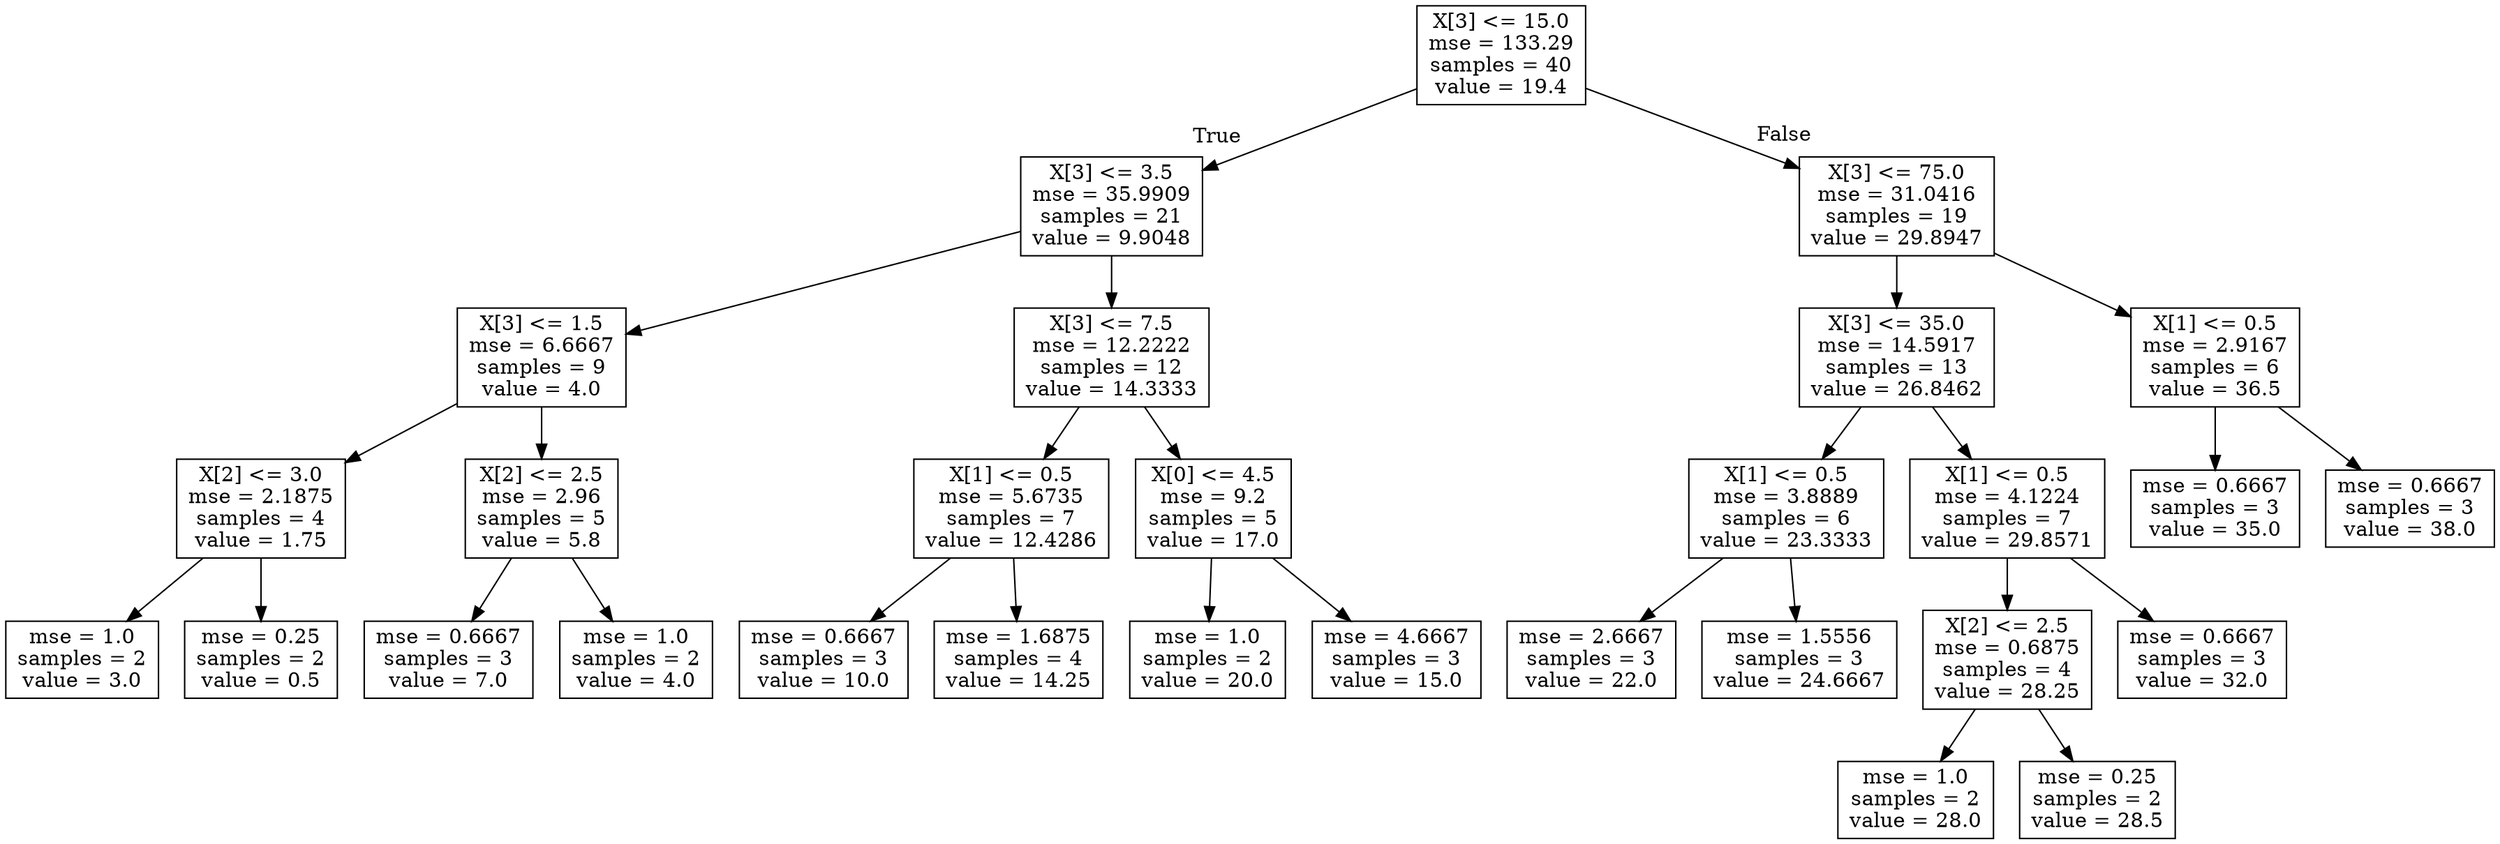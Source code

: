 digraph Tree {
node [shape=box] ;
0 [label="X[3] <= 15.0\nmse = 133.29\nsamples = 40\nvalue = 19.4"] ;
1 [label="X[3] <= 3.5\nmse = 35.9909\nsamples = 21\nvalue = 9.9048"] ;
0 -> 1 [labeldistance=2.5, labelangle=45, headlabel="True"] ;
2 [label="X[3] <= 1.5\nmse = 6.6667\nsamples = 9\nvalue = 4.0"] ;
1 -> 2 ;
3 [label="X[2] <= 3.0\nmse = 2.1875\nsamples = 4\nvalue = 1.75"] ;
2 -> 3 ;
4 [label="mse = 1.0\nsamples = 2\nvalue = 3.0"] ;
3 -> 4 ;
5 [label="mse = 0.25\nsamples = 2\nvalue = 0.5"] ;
3 -> 5 ;
6 [label="X[2] <= 2.5\nmse = 2.96\nsamples = 5\nvalue = 5.8"] ;
2 -> 6 ;
7 [label="mse = 0.6667\nsamples = 3\nvalue = 7.0"] ;
6 -> 7 ;
8 [label="mse = 1.0\nsamples = 2\nvalue = 4.0"] ;
6 -> 8 ;
9 [label="X[3] <= 7.5\nmse = 12.2222\nsamples = 12\nvalue = 14.3333"] ;
1 -> 9 ;
10 [label="X[1] <= 0.5\nmse = 5.6735\nsamples = 7\nvalue = 12.4286"] ;
9 -> 10 ;
11 [label="mse = 0.6667\nsamples = 3\nvalue = 10.0"] ;
10 -> 11 ;
12 [label="mse = 1.6875\nsamples = 4\nvalue = 14.25"] ;
10 -> 12 ;
13 [label="X[0] <= 4.5\nmse = 9.2\nsamples = 5\nvalue = 17.0"] ;
9 -> 13 ;
14 [label="mse = 1.0\nsamples = 2\nvalue = 20.0"] ;
13 -> 14 ;
15 [label="mse = 4.6667\nsamples = 3\nvalue = 15.0"] ;
13 -> 15 ;
16 [label="X[3] <= 75.0\nmse = 31.0416\nsamples = 19\nvalue = 29.8947"] ;
0 -> 16 [labeldistance=2.5, labelangle=-45, headlabel="False"] ;
17 [label="X[3] <= 35.0\nmse = 14.5917\nsamples = 13\nvalue = 26.8462"] ;
16 -> 17 ;
18 [label="X[1] <= 0.5\nmse = 3.8889\nsamples = 6\nvalue = 23.3333"] ;
17 -> 18 ;
19 [label="mse = 2.6667\nsamples = 3\nvalue = 22.0"] ;
18 -> 19 ;
20 [label="mse = 1.5556\nsamples = 3\nvalue = 24.6667"] ;
18 -> 20 ;
21 [label="X[1] <= 0.5\nmse = 4.1224\nsamples = 7\nvalue = 29.8571"] ;
17 -> 21 ;
22 [label="X[2] <= 2.5\nmse = 0.6875\nsamples = 4\nvalue = 28.25"] ;
21 -> 22 ;
23 [label="mse = 1.0\nsamples = 2\nvalue = 28.0"] ;
22 -> 23 ;
24 [label="mse = 0.25\nsamples = 2\nvalue = 28.5"] ;
22 -> 24 ;
25 [label="mse = 0.6667\nsamples = 3\nvalue = 32.0"] ;
21 -> 25 ;
26 [label="X[1] <= 0.5\nmse = 2.9167\nsamples = 6\nvalue = 36.5"] ;
16 -> 26 ;
27 [label="mse = 0.6667\nsamples = 3\nvalue = 35.0"] ;
26 -> 27 ;
28 [label="mse = 0.6667\nsamples = 3\nvalue = 38.0"] ;
26 -> 28 ;
}